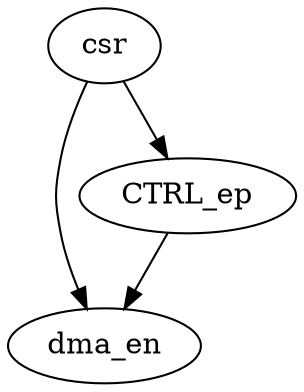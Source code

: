 strict digraph "" {
	dma_en	 [complexity=0,
		importance=0.00485040391475,
		rank=0.0];
	CTRL_ep	 [complexity=3,
		importance=0.00963051073024,
		rank=0.00321017024341];
	CTRL_ep -> dma_en;
	csr	 [complexity=5,
		importance=0.0143881752863,
		rank=0.00287763505725];
	csr -> dma_en;
	csr -> CTRL_ep;
}

